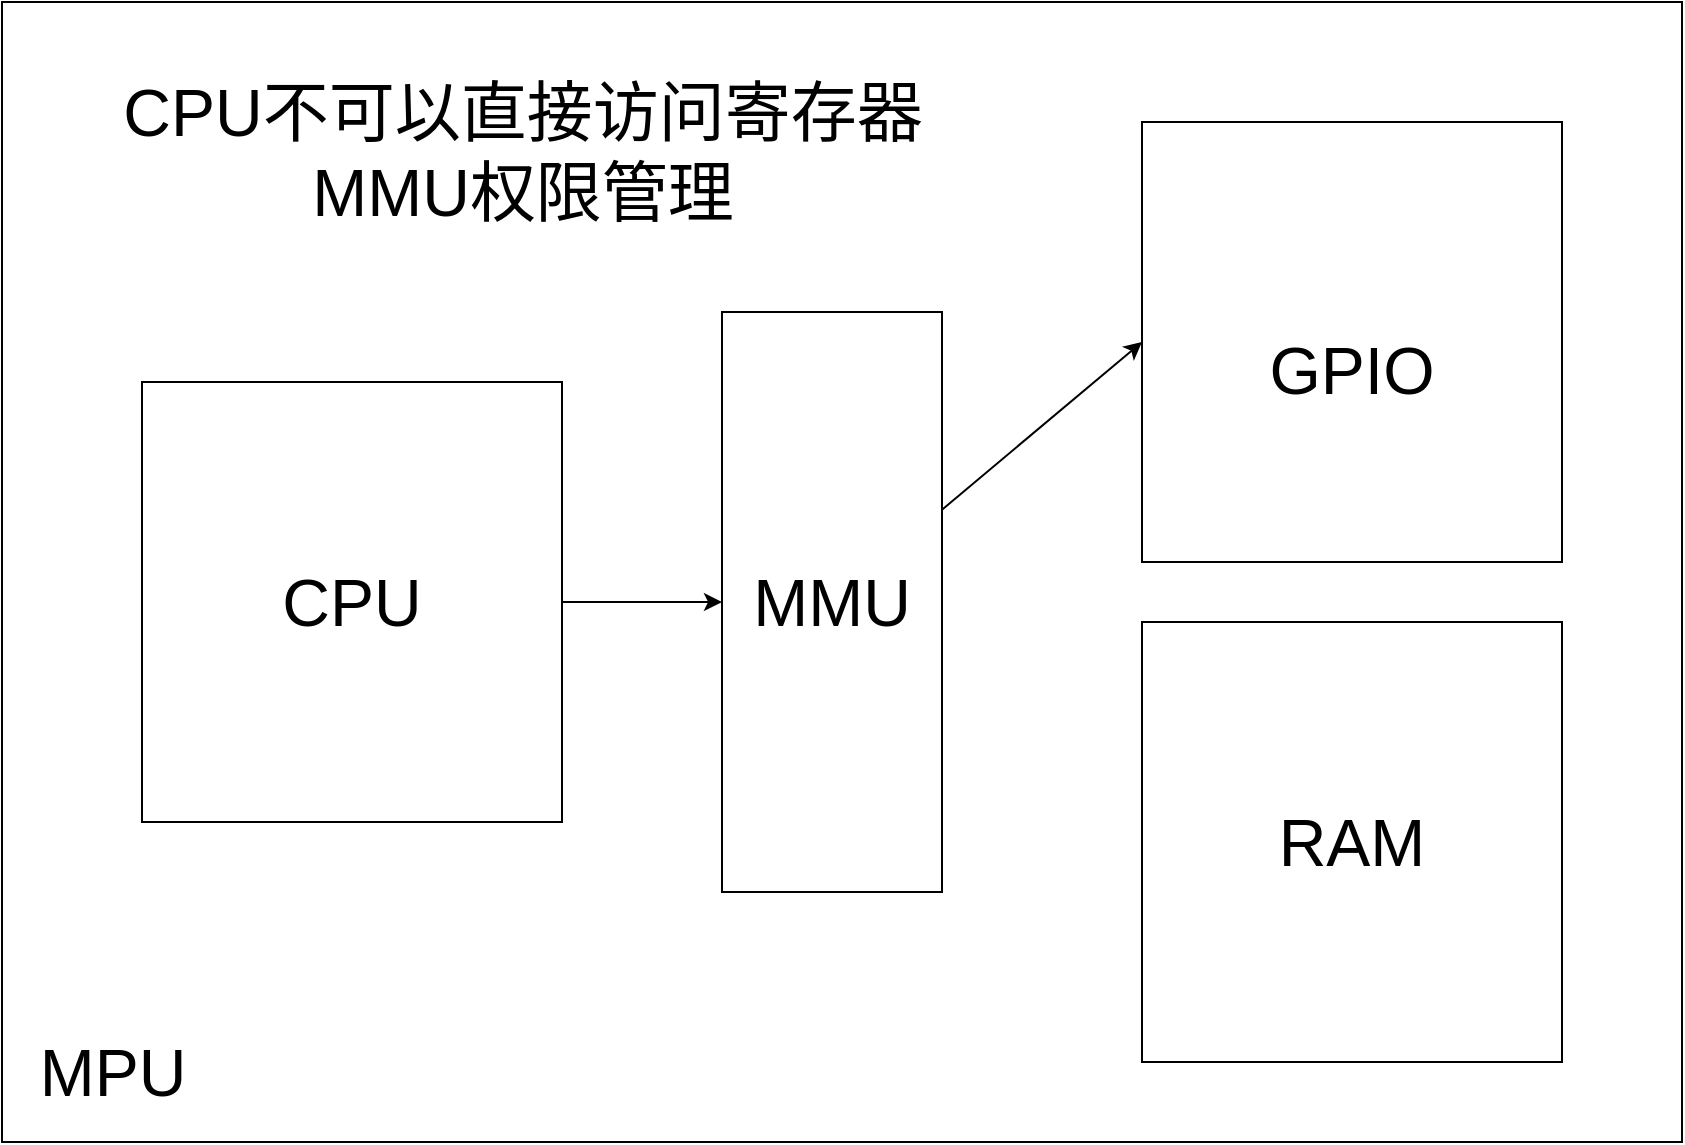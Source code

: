 <mxfile>
    <diagram id="kOOmxOkZxzU5ef-dOMeW" name="Page-1">
        <mxGraphModel dx="1729" dy="877" grid="1" gridSize="10" guides="1" tooltips="1" connect="1" arrows="1" fold="1" page="1" pageScale="1" pageWidth="3300" pageHeight="4681" math="0" shadow="0">
            <root>
                <mxCell id="0"/>
                <mxCell id="1" parent="0"/>
                <mxCell id="2" value="" style="whiteSpace=wrap;html=1;" parent="1" vertex="1">
                    <mxGeometry x="320" y="140" width="840" height="570" as="geometry"/>
                </mxCell>
                <mxCell id="14" style="edgeStyle=none;html=1;exitX=1;exitY=0.5;exitDx=0;exitDy=0;" edge="1" parent="1" source="3" target="13">
                    <mxGeometry relative="1" as="geometry"/>
                </mxCell>
                <mxCell id="3" value="&lt;font style=&quot;font-size: 33px&quot;&gt;CPU&lt;/font&gt;" style="whiteSpace=wrap;html=1;" parent="1" vertex="1">
                    <mxGeometry x="390" y="330" width="210" height="220" as="geometry"/>
                </mxCell>
                <mxCell id="4" value="&lt;br&gt;&lt;br&gt;&lt;font face=&quot;helvetica&quot;&gt;&lt;span style=&quot;font-size: 33px&quot;&gt;GPIO&lt;/span&gt;&lt;/font&gt;" style="whiteSpace=wrap;html=1;" parent="1" vertex="1">
                    <mxGeometry x="890" y="200" width="210" height="220" as="geometry"/>
                </mxCell>
                <mxCell id="5" value="&lt;span style=&quot;font-size: 33px&quot;&gt;RAM&lt;/span&gt;" style="whiteSpace=wrap;html=1;" parent="1" vertex="1">
                    <mxGeometry x="890" y="450" width="210" height="220" as="geometry"/>
                </mxCell>
                <mxCell id="10" value="CPU不可以直接访问寄存器&lt;br&gt;MMU权限管理" style="text;html=1;resizable=0;autosize=1;align=center;verticalAlign=middle;points=[];fillColor=none;strokeColor=none;rounded=0;fontSize=33;" parent="1" vertex="1">
                    <mxGeometry x="370" y="170" width="420" height="90" as="geometry"/>
                </mxCell>
                <mxCell id="12" value="MPU" style="text;html=1;resizable=0;autosize=1;align=center;verticalAlign=middle;points=[];fillColor=none;strokeColor=none;rounded=0;fontSize=33;" parent="1" vertex="1">
                    <mxGeometry x="330" y="650" width="90" height="50" as="geometry"/>
                </mxCell>
                <mxCell id="15" style="edgeStyle=none;html=1;entryX=0;entryY=0.5;entryDx=0;entryDy=0;" edge="1" parent="1" source="13" target="4">
                    <mxGeometry relative="1" as="geometry"/>
                </mxCell>
                <mxCell id="13" value="&lt;font style=&quot;font-size: 33px&quot;&gt;MMU&lt;/font&gt;" style="whiteSpace=wrap;html=1;" vertex="1" parent="1">
                    <mxGeometry x="680" y="295" width="110" height="290" as="geometry"/>
                </mxCell>
            </root>
        </mxGraphModel>
    </diagram>
</mxfile>